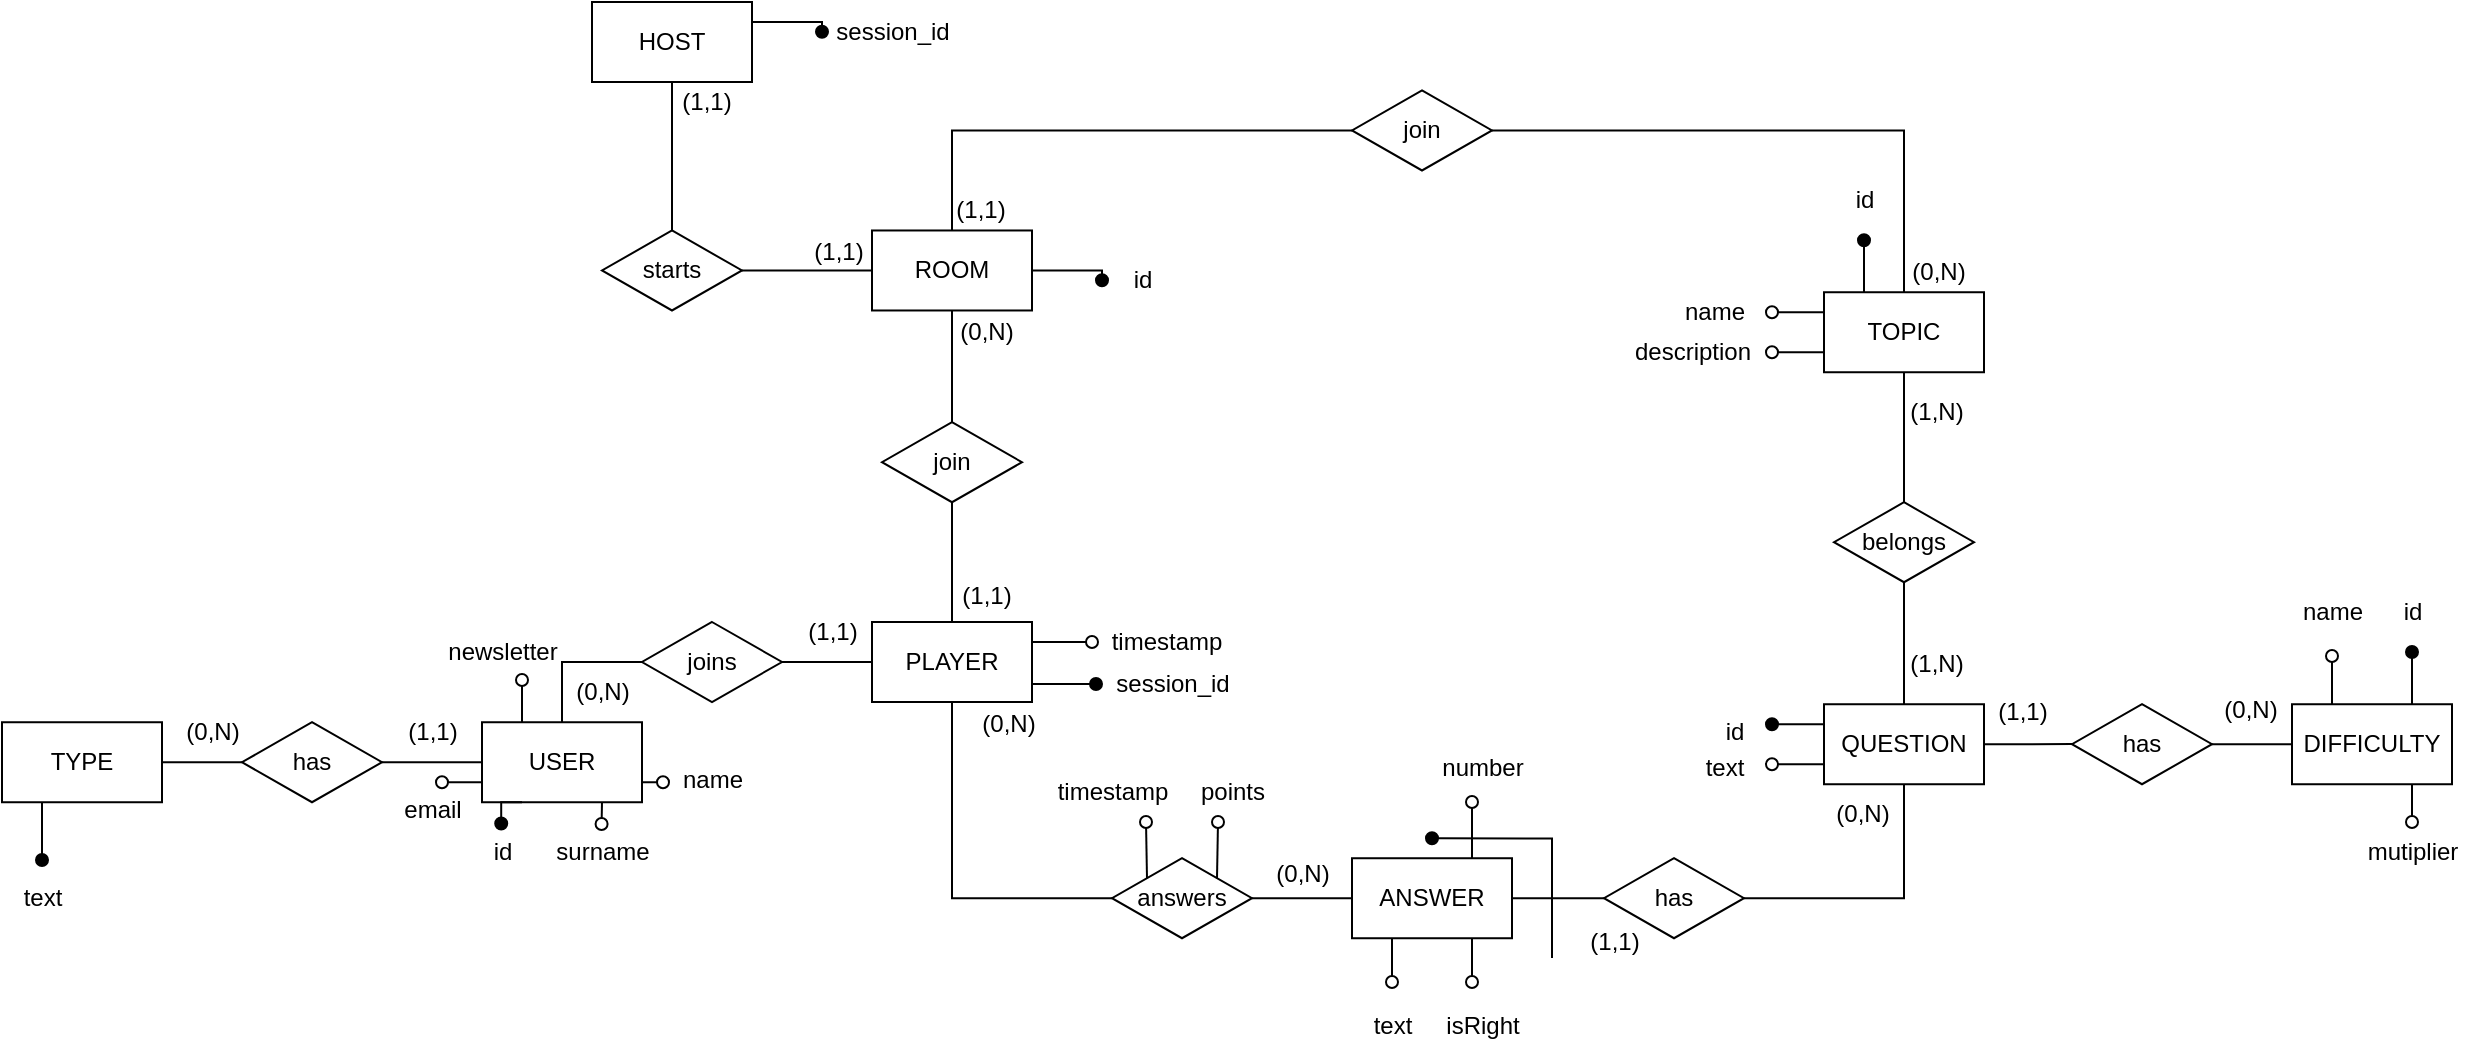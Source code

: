 <mxfile version="24.0.4" type="device">
  <diagram name="Pagina-1" id="b7cafqt8vuoBkzETPcM9">
    <mxGraphModel dx="1988" dy="732" grid="1" gridSize="10" guides="1" tooltips="1" connect="1" arrows="1" fold="1" page="1" pageScale="1" pageWidth="827" pageHeight="1169" math="0" shadow="0">
      <root>
        <mxCell id="0" />
        <mxCell id="1" parent="0" />
        <mxCell id="rZqBt0SZPFI3Haw6QAe2-35" value="starts" style="rhombus;whiteSpace=wrap;html=1;" parent="1" vertex="1">
          <mxGeometry x="185" y="124.24" width="70" height="40" as="geometry" />
        </mxCell>
        <mxCell id="B96vchg3kNDQAMnlGWdI-1" value="HOST" style="whiteSpace=wrap;html=1;" parent="1" vertex="1">
          <mxGeometry x="180" y="10.0" width="80" height="40" as="geometry" />
        </mxCell>
        <mxCell id="B96vchg3kNDQAMnlGWdI-2" value="USER" style="whiteSpace=wrap;html=1;" parent="1" vertex="1">
          <mxGeometry x="125" y="370.12" width="80" height="40" as="geometry" />
        </mxCell>
        <mxCell id="B96vchg3kNDQAMnlGWdI-3" value="TYPE" style="whiteSpace=wrap;html=1;" parent="1" vertex="1">
          <mxGeometry x="-115" y="370.12" width="80" height="40" as="geometry" />
        </mxCell>
        <mxCell id="B96vchg3kNDQAMnlGWdI-4" value="ANSWER" style="whiteSpace=wrap;html=1;" parent="1" vertex="1">
          <mxGeometry x="560" y="438.12" width="80" height="40" as="geometry" />
        </mxCell>
        <mxCell id="B96vchg3kNDQAMnlGWdI-5" value="QUESTION" style="whiteSpace=wrap;html=1;" parent="1" vertex="1">
          <mxGeometry x="796" y="361.12" width="80" height="40" as="geometry" />
        </mxCell>
        <mxCell id="B96vchg3kNDQAMnlGWdI-7" value="TOPIC" style="whiteSpace=wrap;html=1;" parent="1" vertex="1">
          <mxGeometry x="796" y="155.12" width="80" height="40" as="geometry" />
        </mxCell>
        <mxCell id="B96vchg3kNDQAMnlGWdI-8" value="has" style="rhombus;whiteSpace=wrap;html=1;" parent="1" vertex="1">
          <mxGeometry x="5" y="370.12" width="70" height="40" as="geometry" />
        </mxCell>
        <mxCell id="B96vchg3kNDQAMnlGWdI-9" value="answers" style="rhombus;whiteSpace=wrap;html=1;" parent="1" vertex="1">
          <mxGeometry x="440" y="438.12" width="70" height="40" as="geometry" />
        </mxCell>
        <mxCell id="B96vchg3kNDQAMnlGWdI-10" value="has" style="rhombus;whiteSpace=wrap;html=1;" parent="1" vertex="1">
          <mxGeometry x="686" y="438.12" width="70" height="40" as="geometry" />
        </mxCell>
        <mxCell id="B96vchg3kNDQAMnlGWdI-11" value="belongs" style="rhombus;whiteSpace=wrap;html=1;" parent="1" vertex="1">
          <mxGeometry x="801" y="260.12" width="70" height="40" as="geometry" />
        </mxCell>
        <mxCell id="B96vchg3kNDQAMnlGWdI-14" value="" style="edgeStyle=orthogonalEdgeStyle;rounded=0;orthogonalLoop=1;jettySize=auto;html=1;endArrow=none;endFill=0;exitX=0.5;exitY=1;exitDx=0;exitDy=0;entryX=0;entryY=0.5;entryDx=0;entryDy=0;" parent="1" source="B96vchg3kNDQAMnlGWdI-69" target="B96vchg3kNDQAMnlGWdI-9" edge="1">
          <mxGeometry relative="1" as="geometry">
            <mxPoint x="480" y="408.24" as="sourcePoint" />
            <mxPoint x="597" y="408.12" as="targetPoint" />
          </mxGeometry>
        </mxCell>
        <mxCell id="B96vchg3kNDQAMnlGWdI-15" value="" style="edgeStyle=orthogonalEdgeStyle;rounded=0;orthogonalLoop=1;jettySize=auto;html=1;endArrow=none;endFill=0;exitX=1;exitY=0.5;exitDx=0;exitDy=0;entryX=0;entryY=0.5;entryDx=0;entryDy=0;" parent="1" source="B96vchg3kNDQAMnlGWdI-9" target="B96vchg3kNDQAMnlGWdI-4" edge="1">
          <mxGeometry relative="1" as="geometry">
            <mxPoint x="500" y="407.59" as="sourcePoint" />
            <mxPoint x="537" y="377.59" as="targetPoint" />
          </mxGeometry>
        </mxCell>
        <mxCell id="B96vchg3kNDQAMnlGWdI-16" value="" style="edgeStyle=orthogonalEdgeStyle;rounded=0;orthogonalLoop=1;jettySize=auto;html=1;endArrow=none;endFill=0;exitX=1;exitY=0.5;exitDx=0;exitDy=0;entryX=0;entryY=0.5;entryDx=0;entryDy=0;" parent="1" source="B96vchg3kNDQAMnlGWdI-4" target="B96vchg3kNDQAMnlGWdI-10" edge="1">
          <mxGeometry relative="1" as="geometry">
            <mxPoint x="1000" y="230.12" as="sourcePoint" />
            <mxPoint x="1117" y="230" as="targetPoint" />
          </mxGeometry>
        </mxCell>
        <mxCell id="B96vchg3kNDQAMnlGWdI-17" value="" style="edgeStyle=orthogonalEdgeStyle;rounded=0;orthogonalLoop=1;jettySize=auto;html=1;endArrow=none;endFill=0;exitX=1;exitY=0.5;exitDx=0;exitDy=0;entryX=0.5;entryY=1;entryDx=0;entryDy=0;" parent="1" source="B96vchg3kNDQAMnlGWdI-10" target="B96vchg3kNDQAMnlGWdI-5" edge="1">
          <mxGeometry relative="1" as="geometry">
            <mxPoint x="1010" y="240.12" as="sourcePoint" />
            <mxPoint x="1127" y="240" as="targetPoint" />
          </mxGeometry>
        </mxCell>
        <mxCell id="B96vchg3kNDQAMnlGWdI-18" value="" style="edgeStyle=orthogonalEdgeStyle;rounded=0;orthogonalLoop=1;jettySize=auto;html=1;endArrow=none;endFill=0;exitX=0.5;exitY=1;exitDx=0;exitDy=0;entryX=0.5;entryY=0;entryDx=0;entryDy=0;" parent="1" source="B96vchg3kNDQAMnlGWdI-11" target="B96vchg3kNDQAMnlGWdI-5" edge="1">
          <mxGeometry relative="1" as="geometry">
            <mxPoint x="1020" y="250.12" as="sourcePoint" />
            <mxPoint x="1137" y="250" as="targetPoint" />
          </mxGeometry>
        </mxCell>
        <mxCell id="B96vchg3kNDQAMnlGWdI-19" value="" style="edgeStyle=orthogonalEdgeStyle;rounded=0;orthogonalLoop=1;jettySize=auto;html=1;endArrow=none;endFill=0;exitX=0.5;exitY=1;exitDx=0;exitDy=0;entryX=0.5;entryY=0;entryDx=0;entryDy=0;" parent="1" source="B96vchg3kNDQAMnlGWdI-7" target="B96vchg3kNDQAMnlGWdI-11" edge="1">
          <mxGeometry relative="1" as="geometry">
            <mxPoint x="1030" y="260.12" as="sourcePoint" />
            <mxPoint x="1147" y="260" as="targetPoint" />
          </mxGeometry>
        </mxCell>
        <mxCell id="B96vchg3kNDQAMnlGWdI-20" value="" style="edgeStyle=orthogonalEdgeStyle;rounded=0;orthogonalLoop=1;jettySize=auto;html=1;endArrow=none;endFill=0;exitX=0;exitY=0.5;exitDx=0;exitDy=0;entryX=1;entryY=0.5;entryDx=0;entryDy=0;" parent="1" source="B96vchg3kNDQAMnlGWdI-2" target="B96vchg3kNDQAMnlGWdI-8" edge="1">
          <mxGeometry relative="1" as="geometry">
            <mxPoint x="845" y="279.12" as="sourcePoint" />
            <mxPoint x="962" y="279" as="targetPoint" />
          </mxGeometry>
        </mxCell>
        <mxCell id="B96vchg3kNDQAMnlGWdI-21" value="" style="edgeStyle=orthogonalEdgeStyle;rounded=0;orthogonalLoop=1;jettySize=auto;html=1;endArrow=none;endFill=0;exitX=1;exitY=0.5;exitDx=0;exitDy=0;entryX=0;entryY=0.5;entryDx=0;entryDy=0;" parent="1" source="B96vchg3kNDQAMnlGWdI-3" target="B96vchg3kNDQAMnlGWdI-8" edge="1">
          <mxGeometry relative="1" as="geometry">
            <mxPoint x="855" y="289.12" as="sourcePoint" />
            <mxPoint x="972" y="289" as="targetPoint" />
          </mxGeometry>
        </mxCell>
        <mxCell id="B96vchg3kNDQAMnlGWdI-22" style="edgeStyle=orthogonalEdgeStyle;rounded=0;orthogonalLoop=1;jettySize=auto;html=1;exitX=1;exitY=0.25;exitDx=0;exitDy=0;endArrow=oval;endFill=1;" parent="1" source="B96vchg3kNDQAMnlGWdI-1" edge="1">
          <mxGeometry relative="1" as="geometry">
            <mxPoint x="315" y="-15.0" as="sourcePoint" />
            <mxPoint x="295" y="24.88" as="targetPoint" />
          </mxGeometry>
        </mxCell>
        <mxCell id="B96vchg3kNDQAMnlGWdI-23" style="edgeStyle=orthogonalEdgeStyle;rounded=0;orthogonalLoop=1;jettySize=auto;html=1;exitX=1;exitY=0.775;exitDx=0;exitDy=0;endArrow=oval;endFill=1;exitPerimeter=0;" parent="1" edge="1">
          <mxGeometry relative="1" as="geometry">
            <mxPoint x="400" y="351" as="sourcePoint" />
            <mxPoint x="432" y="351" as="targetPoint" />
          </mxGeometry>
        </mxCell>
        <mxCell id="B96vchg3kNDQAMnlGWdI-24" style="edgeStyle=orthogonalEdgeStyle;rounded=0;orthogonalLoop=1;jettySize=auto;html=1;endArrow=oval;endFill=1;exitX=0.25;exitY=1;exitDx=0;exitDy=0;" parent="1" source="B96vchg3kNDQAMnlGWdI-3" edge="1">
          <mxGeometry relative="1" as="geometry">
            <mxPoint x="-65" y="467.63" as="sourcePoint" />
            <mxPoint x="-95" y="439" as="targetPoint" />
          </mxGeometry>
        </mxCell>
        <mxCell id="B96vchg3kNDQAMnlGWdI-26" style="edgeStyle=orthogonalEdgeStyle;rounded=0;orthogonalLoop=1;jettySize=auto;html=1;exitX=0;exitY=0.25;exitDx=0;exitDy=0;endArrow=oval;endFill=1;" parent="1" source="B96vchg3kNDQAMnlGWdI-5" edge="1">
          <mxGeometry relative="1" as="geometry">
            <mxPoint x="780" y="370.92" as="sourcePoint" />
            <mxPoint x="770" y="371" as="targetPoint" />
          </mxGeometry>
        </mxCell>
        <mxCell id="B96vchg3kNDQAMnlGWdI-27" style="edgeStyle=orthogonalEdgeStyle;rounded=0;orthogonalLoop=1;jettySize=auto;html=1;exitX=0;exitY=0.25;exitDx=0;exitDy=0;endArrow=oval;endFill=0;" parent="1" source="B96vchg3kNDQAMnlGWdI-7" edge="1">
          <mxGeometry relative="1" as="geometry">
            <mxPoint x="790" y="170.12" as="sourcePoint" />
            <mxPoint x="770" y="165" as="targetPoint" />
          </mxGeometry>
        </mxCell>
        <mxCell id="B96vchg3kNDQAMnlGWdI-28" style="edgeStyle=orthogonalEdgeStyle;rounded=0;orthogonalLoop=1;jettySize=auto;html=1;exitX=1;exitY=0.75;exitDx=0;exitDy=0;endArrow=oval;endFill=0;entryX=0.009;entryY=0.515;entryDx=0;entryDy=0;entryPerimeter=0;" parent="1" source="B96vchg3kNDQAMnlGWdI-2" target="B96vchg3kNDQAMnlGWdI-42" edge="1">
          <mxGeometry relative="1" as="geometry">
            <mxPoint x="435" y="329.24" as="sourcePoint" />
            <mxPoint x="235" y="400" as="targetPoint" />
          </mxGeometry>
        </mxCell>
        <mxCell id="B96vchg3kNDQAMnlGWdI-29" style="edgeStyle=orthogonalEdgeStyle;rounded=0;orthogonalLoop=1;jettySize=auto;html=1;endArrow=oval;endFill=0;exitX=0;exitY=0.75;exitDx=0;exitDy=0;" parent="1" source="B96vchg3kNDQAMnlGWdI-7" edge="1">
          <mxGeometry relative="1" as="geometry">
            <mxPoint x="780" y="190" as="sourcePoint" />
            <mxPoint x="770" y="185" as="targetPoint" />
          </mxGeometry>
        </mxCell>
        <mxCell id="B96vchg3kNDQAMnlGWdI-30" style="edgeStyle=orthogonalEdgeStyle;rounded=0;orthogonalLoop=1;jettySize=auto;html=1;endArrow=oval;endFill=0;exitX=0;exitY=0.75;exitDx=0;exitDy=0;" parent="1" source="B96vchg3kNDQAMnlGWdI-5" edge="1">
          <mxGeometry relative="1" as="geometry">
            <mxPoint x="780" y="400" as="sourcePoint" />
            <mxPoint x="770" y="391" as="targetPoint" />
          </mxGeometry>
        </mxCell>
        <mxCell id="B96vchg3kNDQAMnlGWdI-32" style="edgeStyle=orthogonalEdgeStyle;rounded=0;orthogonalLoop=1;jettySize=auto;html=1;exitX=0.75;exitY=0;exitDx=0;exitDy=0;endArrow=oval;endFill=0;" parent="1" source="B96vchg3kNDQAMnlGWdI-4" edge="1">
          <mxGeometry relative="1" as="geometry">
            <mxPoint x="650" y="379.96" as="sourcePoint" />
            <mxPoint x="620" y="410" as="targetPoint" />
          </mxGeometry>
        </mxCell>
        <mxCell id="B96vchg3kNDQAMnlGWdI-33" style="edgeStyle=orthogonalEdgeStyle;rounded=0;orthogonalLoop=1;jettySize=auto;html=1;endArrow=oval;endFill=1;" parent="1" edge="1">
          <mxGeometry relative="1" as="geometry">
            <mxPoint x="660" y="488" as="sourcePoint" />
            <mxPoint x="600" y="428.15" as="targetPoint" />
            <Array as="points">
              <mxPoint x="660" y="488.03" />
              <mxPoint x="660" y="428.03" />
            </Array>
          </mxGeometry>
        </mxCell>
        <mxCell id="B96vchg3kNDQAMnlGWdI-34" style="edgeStyle=orthogonalEdgeStyle;rounded=0;orthogonalLoop=1;jettySize=auto;html=1;exitX=0.75;exitY=1;exitDx=0;exitDy=0;endArrow=oval;endFill=0;" parent="1" source="B96vchg3kNDQAMnlGWdI-4" edge="1">
          <mxGeometry relative="1" as="geometry">
            <mxPoint x="660" y="575.24" as="sourcePoint" />
            <mxPoint x="620" y="500" as="targetPoint" />
          </mxGeometry>
        </mxCell>
        <mxCell id="B96vchg3kNDQAMnlGWdI-35" style="edgeStyle=orthogonalEdgeStyle;rounded=0;orthogonalLoop=1;jettySize=auto;html=1;exitX=0.25;exitY=1;exitDx=0;exitDy=0;endArrow=oval;endFill=0;" parent="1" source="B96vchg3kNDQAMnlGWdI-4" edge="1">
          <mxGeometry relative="1" as="geometry">
            <mxPoint x="610" y="567.24" as="sourcePoint" />
            <mxPoint x="580" y="500" as="targetPoint" />
          </mxGeometry>
        </mxCell>
        <mxCell id="B96vchg3kNDQAMnlGWdI-37" style="edgeStyle=orthogonalEdgeStyle;rounded=0;orthogonalLoop=1;jettySize=auto;html=1;exitX=0.75;exitY=1;exitDx=0;exitDy=0;endArrow=oval;endFill=0;entryX=0.497;entryY=0.03;entryDx=0;entryDy=0;entryPerimeter=0;" parent="1" source="B96vchg3kNDQAMnlGWdI-2" target="B96vchg3kNDQAMnlGWdI-43" edge="1">
          <mxGeometry relative="1" as="geometry">
            <mxPoint x="435" y="348.68" as="sourcePoint" />
            <mxPoint x="185" y="429" as="targetPoint" />
          </mxGeometry>
        </mxCell>
        <mxCell id="B96vchg3kNDQAMnlGWdI-39" style="edgeStyle=orthogonalEdgeStyle;rounded=0;orthogonalLoop=1;jettySize=auto;html=1;exitX=0.25;exitY=0;exitDx=0;exitDy=0;endArrow=oval;endFill=0;" parent="1" source="B96vchg3kNDQAMnlGWdI-2" edge="1">
          <mxGeometry relative="1" as="geometry">
            <mxPoint x="175" y="348.68" as="sourcePoint" />
            <mxPoint x="145" y="349" as="targetPoint" />
          </mxGeometry>
        </mxCell>
        <mxCell id="B96vchg3kNDQAMnlGWdI-40" value="session_id" style="text;html=1;align=center;verticalAlign=middle;resizable=0;points=[];autosize=1;strokeColor=none;fillColor=none;" parent="1" vertex="1">
          <mxGeometry x="290" y="10.0" width="80" height="30" as="geometry" />
        </mxCell>
        <mxCell id="B96vchg3kNDQAMnlGWdI-41" value="session_id" style="text;html=1;align=center;verticalAlign=middle;resizable=0;points=[];autosize=1;strokeColor=none;fillColor=none;" parent="1" vertex="1">
          <mxGeometry x="430" y="336" width="80" height="30" as="geometry" />
        </mxCell>
        <mxCell id="B96vchg3kNDQAMnlGWdI-42" value="name" style="text;html=1;align=center;verticalAlign=middle;resizable=0;points=[];autosize=1;strokeColor=none;fillColor=none;" parent="1" vertex="1">
          <mxGeometry x="215" y="384.12" width="50" height="30" as="geometry" />
        </mxCell>
        <mxCell id="B96vchg3kNDQAMnlGWdI-43" value="surname" style="text;html=1;align=center;verticalAlign=middle;resizable=0;points=[];autosize=1;strokeColor=none;fillColor=none;" parent="1" vertex="1">
          <mxGeometry x="150" y="420.12" width="70" height="30" as="geometry" />
        </mxCell>
        <mxCell id="B96vchg3kNDQAMnlGWdI-44" value="email" style="text;html=1;align=center;verticalAlign=middle;resizable=0;points=[];autosize=1;strokeColor=none;fillColor=none;" parent="1" vertex="1">
          <mxGeometry x="75" y="399" width="50" height="30" as="geometry" />
        </mxCell>
        <mxCell id="B96vchg3kNDQAMnlGWdI-45" style="edgeStyle=orthogonalEdgeStyle;rounded=0;orthogonalLoop=1;jettySize=auto;html=1;exitX=0;exitY=0.75;exitDx=0;exitDy=0;endArrow=oval;endFill=0;" parent="1" source="B96vchg3kNDQAMnlGWdI-2" edge="1">
          <mxGeometry relative="1" as="geometry">
            <mxPoint x="150" y="399.24" as="sourcePoint" />
            <mxPoint x="105" y="400" as="targetPoint" />
          </mxGeometry>
        </mxCell>
        <mxCell id="B96vchg3kNDQAMnlGWdI-46" value="newsletter" style="text;html=1;align=center;verticalAlign=middle;resizable=0;points=[];autosize=1;strokeColor=none;fillColor=none;" parent="1" vertex="1">
          <mxGeometry x="95" y="320" width="80" height="30" as="geometry" />
        </mxCell>
        <mxCell id="B96vchg3kNDQAMnlGWdI-47" value="text" style="text;html=1;align=center;verticalAlign=middle;resizable=0;points=[];autosize=1;strokeColor=none;fillColor=none;" parent="1" vertex="1">
          <mxGeometry x="-115" y="443.12" width="40" height="30" as="geometry" />
        </mxCell>
        <mxCell id="B96vchg3kNDQAMnlGWdI-48" value="number" style="text;html=1;align=center;verticalAlign=middle;resizable=0;points=[];autosize=1;strokeColor=none;fillColor=none;" parent="1" vertex="1">
          <mxGeometry x="595" y="378.12" width="60" height="30" as="geometry" />
        </mxCell>
        <mxCell id="B96vchg3kNDQAMnlGWdI-49" value="isRight" style="text;html=1;align=center;verticalAlign=middle;resizable=0;points=[];autosize=1;strokeColor=none;fillColor=none;" parent="1" vertex="1">
          <mxGeometry x="595" y="507.12" width="60" height="30" as="geometry" />
        </mxCell>
        <mxCell id="B96vchg3kNDQAMnlGWdI-50" value="text" style="text;html=1;align=center;verticalAlign=middle;resizable=0;points=[];autosize=1;strokeColor=none;fillColor=none;" parent="1" vertex="1">
          <mxGeometry x="560" y="507.12" width="40" height="30" as="geometry" />
        </mxCell>
        <mxCell id="B96vchg3kNDQAMnlGWdI-51" value="text&lt;span style=&quot;color: rgba(0, 0, 0, 0); font-family: monospace; font-size: 0px; text-align: start;&quot;&gt;%3CmxGraphModel%3E%3Croot%3E%3CmxCell%20id%3D%220%22%2F%3E%3CmxCell%20id%3D%221%22%20parent%3D%220%22%2F%3E%3CmxCell%20id%3D%222%22%20value%3D%22number%22%20style%3D%22text%3Bhtml%3D1%3Balign%3Dcenter%3BverticalAlign%3Dmiddle%3Bresizable%3D0%3Bpoints%3D%5B%5D%3Bautosize%3D1%3BstrokeColor%3Dnone%3BfillColor%3Dnone%3B%22%20vertex%3D%221%22%20parent%3D%221%22%3E%3CmxGeometry%20x%3D%22595%22%20y%3D%22378.12%22%20width%3D%2260%22%20height%3D%2230%22%20as%3D%22geometry%22%2F%3E%3C%2FmxCell%3E%3C%2Froot%3E%3C%2FmxGraphModel%3E&lt;/span&gt;" style="text;html=1;align=center;verticalAlign=middle;resizable=0;points=[];autosize=1;strokeColor=none;fillColor=none;" parent="1" vertex="1">
          <mxGeometry x="726" y="378.12" width="40" height="30" as="geometry" />
        </mxCell>
        <mxCell id="B96vchg3kNDQAMnlGWdI-52" value="id" style="text;html=1;align=center;verticalAlign=middle;resizable=0;points=[];autosize=1;strokeColor=none;fillColor=none;" parent="1" vertex="1">
          <mxGeometry x="736" y="360" width="30" height="30" as="geometry" />
        </mxCell>
        <mxCell id="B96vchg3kNDQAMnlGWdI-53" value="name" style="text;html=1;align=center;verticalAlign=middle;resizable=0;points=[];autosize=1;strokeColor=none;fillColor=none;" parent="1" vertex="1">
          <mxGeometry x="716" y="150" width="50" height="30" as="geometry" />
        </mxCell>
        <mxCell id="B96vchg3kNDQAMnlGWdI-54" value="description" style="text;html=1;align=center;verticalAlign=middle;resizable=0;points=[];autosize=1;strokeColor=none;fillColor=none;" parent="1" vertex="1">
          <mxGeometry x="690" y="170.12" width="80" height="30" as="geometry" />
        </mxCell>
        <mxCell id="B96vchg3kNDQAMnlGWdI-56" value="(1,1)" style="text;html=1;align=center;verticalAlign=middle;resizable=0;points=[];autosize=1;strokeColor=none;fillColor=none;" parent="1" vertex="1">
          <mxGeometry x="275" y="310" width="50" height="30" as="geometry" />
        </mxCell>
        <mxCell id="B96vchg3kNDQAMnlGWdI-57" value="(1,1)" style="text;html=1;align=center;verticalAlign=middle;resizable=0;points=[];autosize=1;strokeColor=none;fillColor=none;" parent="1" vertex="1">
          <mxGeometry x="352" y="292" width="50" height="30" as="geometry" />
        </mxCell>
        <mxCell id="B96vchg3kNDQAMnlGWdI-58" value="(1,1)" style="text;html=1;align=center;verticalAlign=middle;resizable=0;points=[];autosize=1;strokeColor=none;fillColor=none;" parent="1" vertex="1">
          <mxGeometry x="75" y="360.12" width="50" height="30" as="geometry" />
        </mxCell>
        <mxCell id="B96vchg3kNDQAMnlGWdI-59" value="(0,N)" style="text;html=1;align=center;verticalAlign=middle;resizable=0;points=[];autosize=1;strokeColor=none;fillColor=none;" parent="1" vertex="1">
          <mxGeometry x="-35" y="360.12" width="50" height="30" as="geometry" />
        </mxCell>
        <mxCell id="B96vchg3kNDQAMnlGWdI-60" value="(1,N)" style="text;html=1;align=center;verticalAlign=middle;resizable=0;points=[];autosize=1;strokeColor=none;fillColor=none;" parent="1" vertex="1">
          <mxGeometry x="827" y="200.12" width="50" height="30" as="geometry" />
        </mxCell>
        <mxCell id="B96vchg3kNDQAMnlGWdI-61" value="(1,N)" style="text;html=1;align=center;verticalAlign=middle;resizable=0;points=[];autosize=1;strokeColor=none;fillColor=none;" parent="1" vertex="1">
          <mxGeometry x="827" y="326.12" width="50" height="30" as="geometry" />
        </mxCell>
        <mxCell id="B96vchg3kNDQAMnlGWdI-62" value="(0,N)" style="text;html=1;align=center;verticalAlign=middle;resizable=0;points=[];autosize=1;strokeColor=none;fillColor=none;" parent="1" vertex="1">
          <mxGeometry x="790" y="401.12" width="50" height="30" as="geometry" />
        </mxCell>
        <mxCell id="B96vchg3kNDQAMnlGWdI-63" value="(1,1)" style="text;html=1;align=center;verticalAlign=middle;resizable=0;points=[];autosize=1;strokeColor=none;fillColor=none;" parent="1" vertex="1">
          <mxGeometry x="666" y="465.12" width="50" height="30" as="geometry" />
        </mxCell>
        <mxCell id="B96vchg3kNDQAMnlGWdI-64" value="(0,N)" style="text;html=1;align=center;verticalAlign=middle;resizable=0;points=[];autosize=1;strokeColor=none;fillColor=none;" parent="1" vertex="1">
          <mxGeometry x="510" y="431.12" width="50" height="30" as="geometry" />
        </mxCell>
        <mxCell id="B96vchg3kNDQAMnlGWdI-65" value="(0,N)" style="text;html=1;align=center;verticalAlign=middle;resizable=0;points=[];autosize=1;strokeColor=none;fillColor=none;" parent="1" vertex="1">
          <mxGeometry x="363" y="356.12" width="50" height="30" as="geometry" />
        </mxCell>
        <mxCell id="B96vchg3kNDQAMnlGWdI-69" value="PLAYER" style="whiteSpace=wrap;html=1;" parent="1" vertex="1">
          <mxGeometry x="320" y="320" width="80" height="40" as="geometry" />
        </mxCell>
        <mxCell id="B96vchg3kNDQAMnlGWdI-72" value="joins" style="rhombus;whiteSpace=wrap;html=1;" parent="1" vertex="1">
          <mxGeometry x="205" y="320" width="70" height="40" as="geometry" />
        </mxCell>
        <mxCell id="B96vchg3kNDQAMnlGWdI-74" value="" style="edgeStyle=orthogonalEdgeStyle;rounded=0;orthogonalLoop=1;jettySize=auto;html=1;endArrow=none;endFill=0;exitX=1;exitY=0.5;exitDx=0;exitDy=0;entryX=0;entryY=0.5;entryDx=0;entryDy=0;" parent="1" source="B96vchg3kNDQAMnlGWdI-72" target="B96vchg3kNDQAMnlGWdI-69" edge="1">
          <mxGeometry relative="1" as="geometry">
            <mxPoint x="-10.76" y="251.12" as="sourcePoint" />
            <mxPoint x="270.24" y="300.12" as="targetPoint" />
          </mxGeometry>
        </mxCell>
        <mxCell id="B96vchg3kNDQAMnlGWdI-75" value="" style="edgeStyle=orthogonalEdgeStyle;rounded=0;orthogonalLoop=1;jettySize=auto;html=1;endArrow=none;endFill=0;exitX=0.5;exitY=0;exitDx=0;exitDy=0;entryX=0;entryY=0.5;entryDx=0;entryDy=0;" parent="1" source="B96vchg3kNDQAMnlGWdI-2" target="B96vchg3kNDQAMnlGWdI-72" edge="1">
          <mxGeometry relative="1" as="geometry">
            <mxPoint x="-130" y="220" as="sourcePoint" />
            <mxPoint x="151" y="269" as="targetPoint" />
          </mxGeometry>
        </mxCell>
        <mxCell id="B96vchg3kNDQAMnlGWdI-76" style="edgeStyle=orthogonalEdgeStyle;rounded=0;orthogonalLoop=1;jettySize=auto;html=1;exitX=0;exitY=0;exitDx=0;exitDy=0;endArrow=oval;endFill=0;" parent="1" source="B96vchg3kNDQAMnlGWdI-9" edge="1">
          <mxGeometry relative="1" as="geometry">
            <mxPoint x="474.47" y="386.12" as="sourcePoint" />
            <mxPoint x="457" y="420" as="targetPoint" />
          </mxGeometry>
        </mxCell>
        <mxCell id="B96vchg3kNDQAMnlGWdI-78" style="edgeStyle=orthogonalEdgeStyle;rounded=0;orthogonalLoop=1;jettySize=auto;html=1;exitX=1;exitY=0;exitDx=0;exitDy=0;endArrow=oval;endFill=0;" parent="1" source="B96vchg3kNDQAMnlGWdI-9" edge="1">
          <mxGeometry relative="1" as="geometry">
            <mxPoint x="501" y="438.12" as="sourcePoint" />
            <mxPoint x="493" y="420" as="targetPoint" />
          </mxGeometry>
        </mxCell>
        <mxCell id="B96vchg3kNDQAMnlGWdI-79" value="timestamp" style="text;html=1;align=center;verticalAlign=middle;resizable=0;points=[];autosize=1;strokeColor=none;fillColor=none;" parent="1" vertex="1">
          <mxGeometry x="400" y="390.12" width="80" height="30" as="geometry" />
        </mxCell>
        <mxCell id="B96vchg3kNDQAMnlGWdI-80" value="points" style="text;html=1;align=center;verticalAlign=middle;resizable=0;points=[];autosize=1;strokeColor=none;fillColor=none;" parent="1" vertex="1">
          <mxGeometry x="470" y="390" width="60" height="30" as="geometry" />
        </mxCell>
        <mxCell id="B96vchg3kNDQAMnlGWdI-81" value="(0,N)" style="text;html=1;align=center;verticalAlign=middle;resizable=0;points=[];autosize=1;strokeColor=none;fillColor=none;" parent="1" vertex="1">
          <mxGeometry x="352" y="160.12" width="50" height="30" as="geometry" />
        </mxCell>
        <mxCell id="B96vchg3kNDQAMnlGWdI-82" value="(0,N)" style="text;html=1;align=center;verticalAlign=middle;resizable=0;points=[];autosize=1;strokeColor=none;fillColor=none;" parent="1" vertex="1">
          <mxGeometry x="160" y="340" width="50" height="30" as="geometry" />
        </mxCell>
        <mxCell id="B96vchg3kNDQAMnlGWdI-84" style="edgeStyle=orthogonalEdgeStyle;rounded=0;orthogonalLoop=1;jettySize=auto;html=1;exitX=1;exitY=0.25;exitDx=0;exitDy=0;endArrow=oval;endFill=0;" parent="1" source="B96vchg3kNDQAMnlGWdI-69" edge="1">
          <mxGeometry relative="1" as="geometry">
            <mxPoint x="503" y="458" as="sourcePoint" />
            <mxPoint x="430" y="330" as="targetPoint" />
          </mxGeometry>
        </mxCell>
        <mxCell id="B96vchg3kNDQAMnlGWdI-86" value="timestamp" style="text;html=1;align=center;verticalAlign=middle;resizable=0;points=[];autosize=1;strokeColor=none;fillColor=none;" parent="1" vertex="1">
          <mxGeometry x="427" y="315" width="80" height="30" as="geometry" />
        </mxCell>
        <mxCell id="B96vchg3kNDQAMnlGWdI-87" value="DIFFICULTY" style="whiteSpace=wrap;html=1;" parent="1" vertex="1">
          <mxGeometry x="1030" y="361.12" width="80" height="40" as="geometry" />
        </mxCell>
        <mxCell id="B96vchg3kNDQAMnlGWdI-88" value="has" style="rhombus;whiteSpace=wrap;html=1;" parent="1" vertex="1">
          <mxGeometry x="920" y="361.12" width="70" height="40" as="geometry" />
        </mxCell>
        <mxCell id="B96vchg3kNDQAMnlGWdI-89" value="" style="edgeStyle=orthogonalEdgeStyle;rounded=0;orthogonalLoop=1;jettySize=auto;html=1;endArrow=none;endFill=0;exitX=1;exitY=0.5;exitDx=0;exitDy=0;" parent="1" source="B96vchg3kNDQAMnlGWdI-5" edge="1">
          <mxGeometry relative="1" as="geometry">
            <mxPoint x="910" y="456" as="sourcePoint" />
            <mxPoint x="920" y="381" as="targetPoint" />
          </mxGeometry>
        </mxCell>
        <mxCell id="B96vchg3kNDQAMnlGWdI-90" value="" style="edgeStyle=orthogonalEdgeStyle;rounded=0;orthogonalLoop=1;jettySize=auto;html=1;endArrow=none;endFill=0;exitX=1;exitY=0.5;exitDx=0;exitDy=0;entryX=0;entryY=0.5;entryDx=0;entryDy=0;" parent="1" source="B96vchg3kNDQAMnlGWdI-88" target="B96vchg3kNDQAMnlGWdI-87" edge="1">
          <mxGeometry relative="1" as="geometry">
            <mxPoint x="946" y="407.25" as="sourcePoint" />
            <mxPoint x="990" y="407.25" as="targetPoint" />
          </mxGeometry>
        </mxCell>
        <mxCell id="B96vchg3kNDQAMnlGWdI-91" style="edgeStyle=orthogonalEdgeStyle;rounded=0;orthogonalLoop=1;jettySize=auto;html=1;endArrow=oval;endFill=1;exitX=0.75;exitY=0;exitDx=0;exitDy=0;" parent="1" source="B96vchg3kNDQAMnlGWdI-87" edge="1">
          <mxGeometry relative="1" as="geometry">
            <mxPoint x="1100" y="310" as="sourcePoint" />
            <mxPoint x="1090" y="335" as="targetPoint" />
          </mxGeometry>
        </mxCell>
        <mxCell id="B96vchg3kNDQAMnlGWdI-92" value="id" style="text;html=1;align=center;verticalAlign=middle;resizable=0;points=[];autosize=1;strokeColor=none;fillColor=none;" parent="1" vertex="1">
          <mxGeometry x="1075" y="300.12" width="30" height="30" as="geometry" />
        </mxCell>
        <mxCell id="B96vchg3kNDQAMnlGWdI-93" style="edgeStyle=orthogonalEdgeStyle;rounded=0;orthogonalLoop=1;jettySize=auto;html=1;exitX=0.25;exitY=0;exitDx=0;exitDy=0;endArrow=oval;endFill=0;" parent="1" source="B96vchg3kNDQAMnlGWdI-87" edge="1">
          <mxGeometry relative="1" as="geometry">
            <mxPoint x="1030" y="339" as="sourcePoint" />
            <mxPoint x="1050" y="337" as="targetPoint" />
          </mxGeometry>
        </mxCell>
        <mxCell id="B96vchg3kNDQAMnlGWdI-94" style="edgeStyle=orthogonalEdgeStyle;rounded=0;orthogonalLoop=1;jettySize=auto;html=1;exitX=0.75;exitY=1;exitDx=0;exitDy=0;endArrow=oval;endFill=0;" parent="1" source="B96vchg3kNDQAMnlGWdI-87" edge="1">
          <mxGeometry relative="1" as="geometry">
            <mxPoint x="1089.64" y="410.12" as="sourcePoint" />
            <mxPoint x="1090" y="420" as="targetPoint" />
          </mxGeometry>
        </mxCell>
        <mxCell id="B96vchg3kNDQAMnlGWdI-95" value="name" style="text;html=1;align=center;verticalAlign=middle;resizable=0;points=[];autosize=1;strokeColor=none;fillColor=none;" parent="1" vertex="1">
          <mxGeometry x="1025" y="300.12" width="50" height="30" as="geometry" />
        </mxCell>
        <mxCell id="B96vchg3kNDQAMnlGWdI-96" value="mutiplier" style="text;html=1;align=center;verticalAlign=middle;resizable=0;points=[];autosize=1;strokeColor=none;fillColor=none;" parent="1" vertex="1">
          <mxGeometry x="1055" y="420.12" width="70" height="30" as="geometry" />
        </mxCell>
        <mxCell id="B96vchg3kNDQAMnlGWdI-97" value="(1,1)" style="text;html=1;align=center;verticalAlign=middle;resizable=0;points=[];autosize=1;strokeColor=none;fillColor=none;" parent="1" vertex="1">
          <mxGeometry x="870" y="350" width="50" height="30" as="geometry" />
        </mxCell>
        <mxCell id="B96vchg3kNDQAMnlGWdI-98" value="(0,N)" style="text;html=1;align=center;verticalAlign=middle;resizable=0;points=[];autosize=1;strokeColor=none;fillColor=none;" parent="1" vertex="1">
          <mxGeometry x="984" y="349" width="50" height="30" as="geometry" />
        </mxCell>
        <mxCell id="B96vchg3kNDQAMnlGWdI-99" value="id" style="text;html=1;align=center;verticalAlign=middle;resizable=0;points=[];autosize=1;strokeColor=none;fillColor=none;" parent="1" vertex="1">
          <mxGeometry x="120" y="420.12" width="30" height="30" as="geometry" />
        </mxCell>
        <mxCell id="B96vchg3kNDQAMnlGWdI-100" style="edgeStyle=orthogonalEdgeStyle;rounded=0;orthogonalLoop=1;jettySize=auto;html=1;endArrow=oval;endFill=1;entryX=0.487;entryY=0.022;entryDx=0;entryDy=0;entryPerimeter=0;exitX=0.25;exitY=1;exitDx=0;exitDy=0;" parent="1" source="B96vchg3kNDQAMnlGWdI-2" target="B96vchg3kNDQAMnlGWdI-99" edge="1">
          <mxGeometry relative="1" as="geometry">
            <mxPoint x="135" y="437" as="sourcePoint" />
            <mxPoint x="134.66" y="455.62" as="targetPoint" />
          </mxGeometry>
        </mxCell>
        <mxCell id="B96vchg3kNDQAMnlGWdI-103" style="edgeStyle=orthogonalEdgeStyle;rounded=0;orthogonalLoop=1;jettySize=auto;html=1;endArrow=oval;endFill=1;exitX=0.75;exitY=0;exitDx=0;exitDy=0;" parent="1" edge="1">
          <mxGeometry relative="1" as="geometry">
            <mxPoint x="816" y="155.12" as="sourcePoint" />
            <mxPoint x="816" y="129.12" as="targetPoint" />
          </mxGeometry>
        </mxCell>
        <mxCell id="B96vchg3kNDQAMnlGWdI-104" value="id" style="text;html=1;align=center;verticalAlign=middle;resizable=0;points=[];autosize=1;strokeColor=none;fillColor=none;" parent="1" vertex="1">
          <mxGeometry x="801" y="94.24" width="30" height="30" as="geometry" />
        </mxCell>
        <mxCell id="wKjdoENrHiu8V_amiO4X-2" value="ROOM" style="whiteSpace=wrap;html=1;" vertex="1" parent="1">
          <mxGeometry x="320" y="124.24" width="80" height="40" as="geometry" />
        </mxCell>
        <mxCell id="wKjdoENrHiu8V_amiO4X-3" value="join" style="rhombus;whiteSpace=wrap;html=1;" vertex="1" parent="1">
          <mxGeometry x="325" y="220.12" width="70" height="40" as="geometry" />
        </mxCell>
        <mxCell id="wKjdoENrHiu8V_amiO4X-4" value="" style="endArrow=none;html=1;rounded=0;exitX=0.5;exitY=0;exitDx=0;exitDy=0;entryX=0.5;entryY=1;entryDx=0;entryDy=0;" edge="1" parent="1" source="B96vchg3kNDQAMnlGWdI-69" target="wKjdoENrHiu8V_amiO4X-3">
          <mxGeometry width="50" height="50" relative="1" as="geometry">
            <mxPoint x="440" y="200" as="sourcePoint" />
            <mxPoint x="490" y="150" as="targetPoint" />
          </mxGeometry>
        </mxCell>
        <mxCell id="wKjdoENrHiu8V_amiO4X-5" value="" style="endArrow=none;html=1;rounded=0;exitX=0.5;exitY=0;exitDx=0;exitDy=0;entryX=0.5;entryY=1;entryDx=0;entryDy=0;" edge="1" parent="1" source="wKjdoENrHiu8V_amiO4X-3" target="wKjdoENrHiu8V_amiO4X-2">
          <mxGeometry width="50" height="50" relative="1" as="geometry">
            <mxPoint x="440" y="200" as="sourcePoint" />
            <mxPoint x="490" y="150" as="targetPoint" />
          </mxGeometry>
        </mxCell>
        <mxCell id="wKjdoENrHiu8V_amiO4X-6" value="" style="endArrow=none;html=1;rounded=0;exitX=1;exitY=0.5;exitDx=0;exitDy=0;entryX=0;entryY=0.5;entryDx=0;entryDy=0;" edge="1" parent="1" source="rZqBt0SZPFI3Haw6QAe2-35" target="wKjdoENrHiu8V_amiO4X-2">
          <mxGeometry width="50" height="50" relative="1" as="geometry">
            <mxPoint x="440" y="200" as="sourcePoint" />
            <mxPoint x="490" y="150" as="targetPoint" />
          </mxGeometry>
        </mxCell>
        <mxCell id="wKjdoENrHiu8V_amiO4X-8" value="" style="endArrow=none;html=1;rounded=0;exitX=0.5;exitY=1;exitDx=0;exitDy=0;entryX=0.5;entryY=0;entryDx=0;entryDy=0;" edge="1" parent="1" source="B96vchg3kNDQAMnlGWdI-1" target="rZqBt0SZPFI3Haw6QAe2-35">
          <mxGeometry width="50" height="50" relative="1" as="geometry">
            <mxPoint x="440" y="30" as="sourcePoint" />
            <mxPoint x="490" y="-20" as="targetPoint" />
          </mxGeometry>
        </mxCell>
        <mxCell id="wKjdoENrHiu8V_amiO4X-10" value="(1,1)" style="text;html=1;align=center;verticalAlign=middle;resizable=0;points=[];autosize=1;strokeColor=none;fillColor=none;" vertex="1" parent="1">
          <mxGeometry x="278" y="120" width="50" height="30" as="geometry" />
        </mxCell>
        <mxCell id="wKjdoENrHiu8V_amiO4X-11" value="(1,1)" style="text;html=1;align=center;verticalAlign=middle;resizable=0;points=[];autosize=1;strokeColor=none;fillColor=none;" vertex="1" parent="1">
          <mxGeometry x="212" y="45" width="50" height="30" as="geometry" />
        </mxCell>
        <mxCell id="wKjdoENrHiu8V_amiO4X-12" style="edgeStyle=orthogonalEdgeStyle;rounded=0;orthogonalLoop=1;jettySize=auto;html=1;exitX=1;exitY=0.25;exitDx=0;exitDy=0;endArrow=oval;endFill=1;" edge="1" parent="1">
          <mxGeometry relative="1" as="geometry">
            <mxPoint x="400" y="144.24" as="sourcePoint" />
            <mxPoint x="435" y="149.12" as="targetPoint" />
          </mxGeometry>
        </mxCell>
        <mxCell id="wKjdoENrHiu8V_amiO4X-13" value="id" style="text;html=1;align=center;verticalAlign=middle;resizable=0;points=[];autosize=1;strokeColor=none;fillColor=none;" vertex="1" parent="1">
          <mxGeometry x="440" y="134.24" width="30" height="30" as="geometry" />
        </mxCell>
        <mxCell id="wKjdoENrHiu8V_amiO4X-15" value="join" style="rhombus;whiteSpace=wrap;html=1;" vertex="1" parent="1">
          <mxGeometry x="560" y="54.24" width="70" height="40" as="geometry" />
        </mxCell>
        <mxCell id="wKjdoENrHiu8V_amiO4X-19" value="" style="endArrow=none;html=1;rounded=0;exitX=0.5;exitY=0;exitDx=0;exitDy=0;entryX=0;entryY=0.5;entryDx=0;entryDy=0;edgeStyle=orthogonalEdgeStyle;" edge="1" parent="1" source="wKjdoENrHiu8V_amiO4X-2" target="wKjdoENrHiu8V_amiO4X-15">
          <mxGeometry width="50" height="50" relative="1" as="geometry">
            <mxPoint x="440" y="260" as="sourcePoint" />
            <mxPoint x="490" y="210" as="targetPoint" />
          </mxGeometry>
        </mxCell>
        <mxCell id="wKjdoENrHiu8V_amiO4X-20" value="" style="endArrow=none;html=1;rounded=0;entryX=0.5;entryY=0;entryDx=0;entryDy=0;exitX=1;exitY=0.5;exitDx=0;exitDy=0;edgeStyle=orthogonalEdgeStyle;" edge="1" parent="1" source="wKjdoENrHiu8V_amiO4X-15" target="B96vchg3kNDQAMnlGWdI-7">
          <mxGeometry width="50" height="50" relative="1" as="geometry">
            <mxPoint x="670" y="70" as="sourcePoint" />
            <mxPoint x="670" y="210" as="targetPoint" />
          </mxGeometry>
        </mxCell>
        <mxCell id="wKjdoENrHiu8V_amiO4X-21" value="(0,N)" style="text;html=1;align=center;verticalAlign=middle;resizable=0;points=[];autosize=1;strokeColor=none;fillColor=none;" vertex="1" parent="1">
          <mxGeometry x="828" y="130.24" width="50" height="30" as="geometry" />
        </mxCell>
        <mxCell id="wKjdoENrHiu8V_amiO4X-22" value="(1,1)" style="text;html=1;align=center;verticalAlign=middle;resizable=0;points=[];autosize=1;strokeColor=none;fillColor=none;" vertex="1" parent="1">
          <mxGeometry x="349" y="99.24" width="50" height="30" as="geometry" />
        </mxCell>
      </root>
    </mxGraphModel>
  </diagram>
</mxfile>
